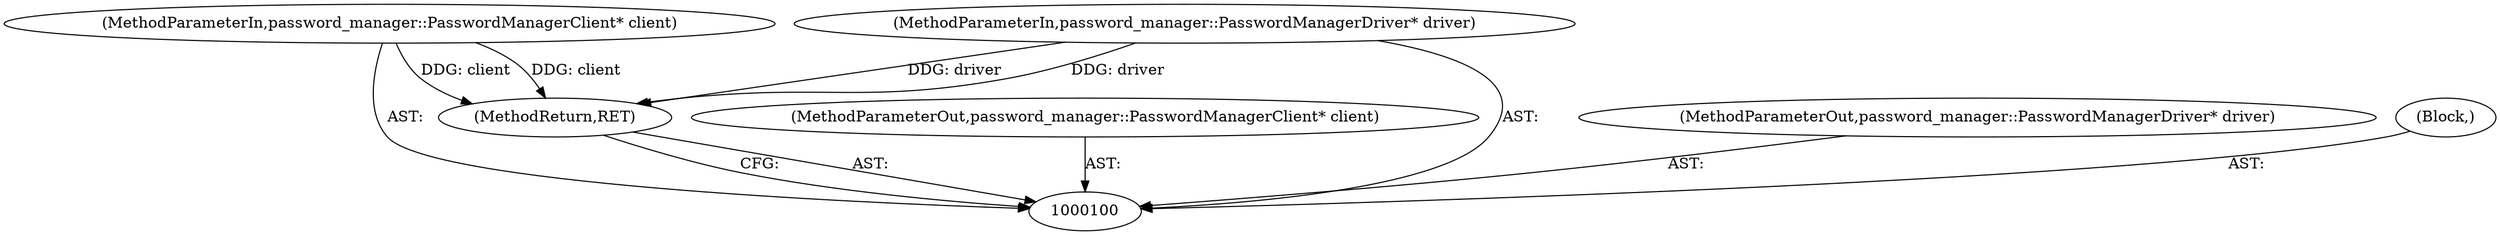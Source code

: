 digraph "1_Chrome_961d0cda4cfc3bcf04aa48ccc32772d63af12d9b_18" {
"1000104" [label="(MethodReturn,RET)"];
"1000101" [label="(MethodParameterIn,password_manager::PasswordManagerClient* client)"];
"1000110" [label="(MethodParameterOut,password_manager::PasswordManagerClient* client)"];
"1000102" [label="(MethodParameterIn,password_manager::PasswordManagerDriver* driver)"];
"1000111" [label="(MethodParameterOut,password_manager::PasswordManagerDriver* driver)"];
"1000103" [label="(Block,)"];
"1000104" -> "1000100"  [label="AST: "];
"1000104" -> "1000100"  [label="CFG: "];
"1000102" -> "1000104"  [label="DDG: driver"];
"1000101" -> "1000104"  [label="DDG: client"];
"1000101" -> "1000100"  [label="AST: "];
"1000101" -> "1000104"  [label="DDG: client"];
"1000110" -> "1000100"  [label="AST: "];
"1000102" -> "1000100"  [label="AST: "];
"1000102" -> "1000104"  [label="DDG: driver"];
"1000111" -> "1000100"  [label="AST: "];
"1000103" -> "1000100"  [label="AST: "];
}
